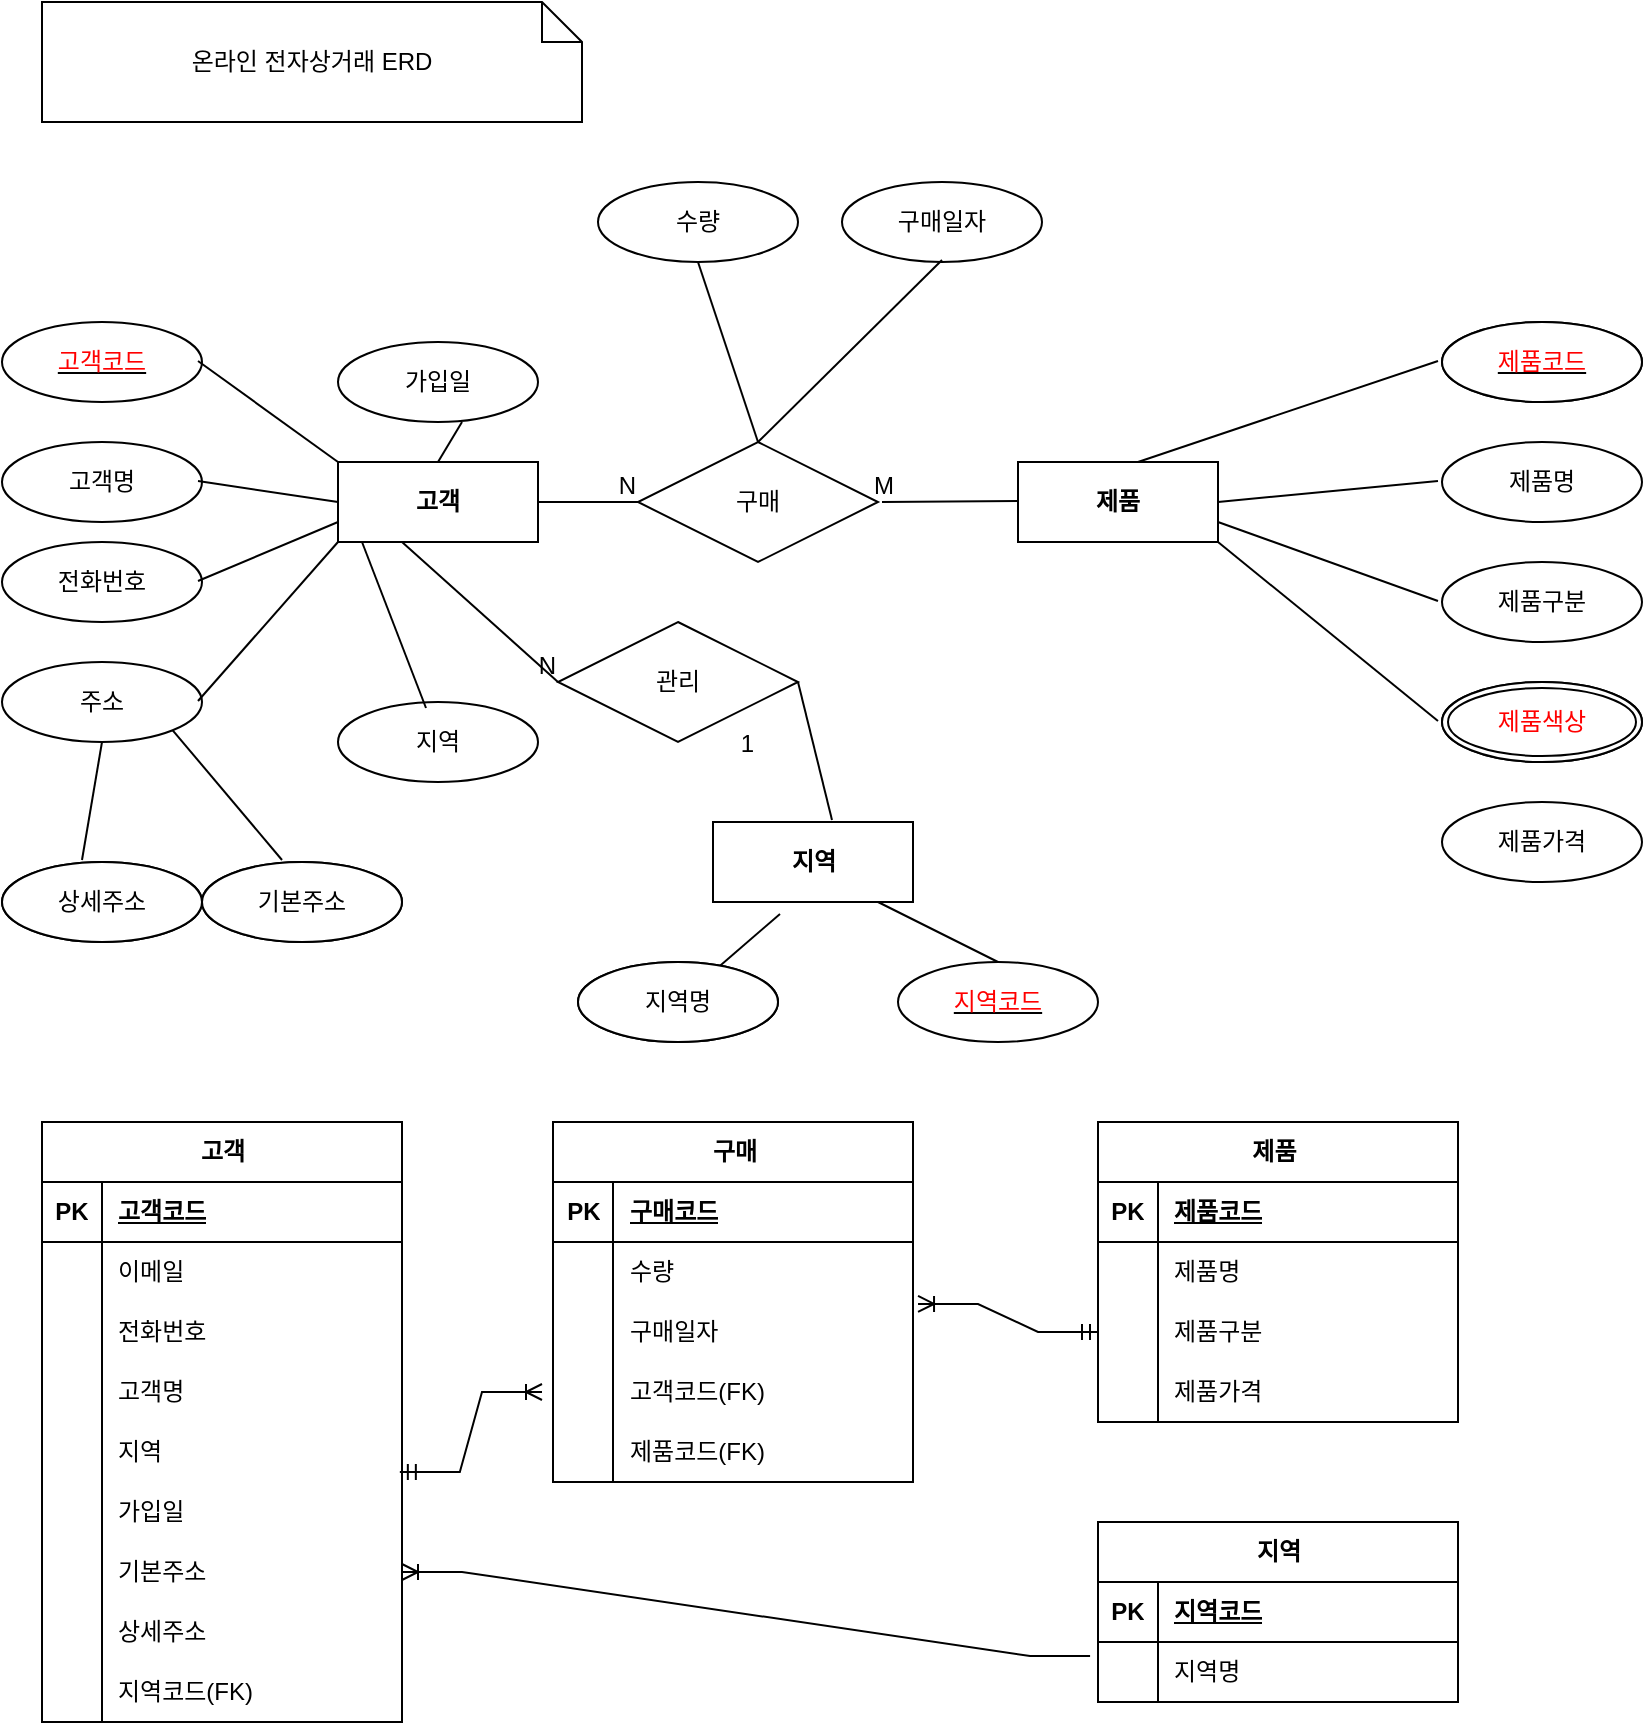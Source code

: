 <mxfile version="22.1.16" type="github">
  <diagram name="페이지-1" id="xG3aGmOnRSjGgeYICYWL">
    <mxGraphModel dx="859" dy="2429" grid="1" gridSize="10" guides="1" tooltips="1" connect="1" arrows="1" fold="1" page="1" pageScale="1" pageWidth="1169" pageHeight="1654" math="0" shadow="0">
      <root>
        <mxCell id="0" />
        <mxCell id="1" parent="0" />
        <mxCell id="t62t33syxWs0_3AeZaYj-1" value="&lt;font color=&quot;#ff0000&quot;&gt;고객코드&lt;/font&gt;" style="ellipse;whiteSpace=wrap;html=1;align=center;fontStyle=4;" parent="1" vertex="1">
          <mxGeometry width="100" height="40" as="geometry" />
        </mxCell>
        <mxCell id="t62t33syxWs0_3AeZaYj-2" value="&lt;b&gt;지역&lt;/b&gt;" style="whiteSpace=wrap;html=1;align=center;" parent="1" vertex="1">
          <mxGeometry x="355.5" y="250" width="100" height="40" as="geometry" />
        </mxCell>
        <mxCell id="t62t33syxWs0_3AeZaYj-3" value="&lt;b&gt;제품&lt;/b&gt;" style="whiteSpace=wrap;html=1;align=center;" parent="1" vertex="1">
          <mxGeometry x="508" y="70" width="100" height="40" as="geometry" />
        </mxCell>
        <mxCell id="t62t33syxWs0_3AeZaYj-4" value="&lt;b&gt;고객&lt;/b&gt;" style="whiteSpace=wrap;html=1;align=center;" parent="1" vertex="1">
          <mxGeometry x="168" y="70" width="100" height="40" as="geometry" />
        </mxCell>
        <mxCell id="t62t33syxWs0_3AeZaYj-5" value="고객명" style="ellipse;whiteSpace=wrap;html=1;align=center;" parent="1" vertex="1">
          <mxGeometry y="60" width="100" height="40" as="geometry" />
        </mxCell>
        <mxCell id="t62t33syxWs0_3AeZaYj-6" value="전화번호" style="ellipse;whiteSpace=wrap;html=1;align=center;" parent="1" vertex="1">
          <mxGeometry y="110" width="100" height="40" as="geometry" />
        </mxCell>
        <mxCell id="t62t33syxWs0_3AeZaYj-7" value="주소" style="ellipse;whiteSpace=wrap;html=1;align=center;" parent="1" vertex="1">
          <mxGeometry y="170" width="100" height="40" as="geometry" />
        </mxCell>
        <mxCell id="t62t33syxWs0_3AeZaYj-8" value="지역" style="ellipse;whiteSpace=wrap;html=1;align=center;" parent="1" vertex="1">
          <mxGeometry x="168" y="190" width="100" height="40" as="geometry" />
        </mxCell>
        <mxCell id="t62t33syxWs0_3AeZaYj-9" value="가입일" style="ellipse;whiteSpace=wrap;html=1;align=center;" parent="1" vertex="1">
          <mxGeometry x="168" y="10" width="100" height="40" as="geometry" />
        </mxCell>
        <mxCell id="t62t33syxWs0_3AeZaYj-10" value="" style="endArrow=none;html=1;rounded=0;entryX=0;entryY=0;entryDx=0;entryDy=0;" parent="1" target="t62t33syxWs0_3AeZaYj-4" edge="1">
          <mxGeometry relative="1" as="geometry">
            <mxPoint x="98" y="19.5" as="sourcePoint" />
            <mxPoint x="258" y="19.5" as="targetPoint" />
          </mxGeometry>
        </mxCell>
        <mxCell id="t62t33syxWs0_3AeZaYj-12" value="" style="endArrow=none;html=1;rounded=0;entryX=0.12;entryY=1;entryDx=0;entryDy=0;entryPerimeter=0;exitX=0.44;exitY=0.075;exitDx=0;exitDy=0;exitPerimeter=0;" parent="1" source="t62t33syxWs0_3AeZaYj-8" target="t62t33syxWs0_3AeZaYj-4" edge="1">
          <mxGeometry relative="1" as="geometry">
            <mxPoint x="98" y="239.5" as="sourcePoint" />
            <mxPoint x="258" y="239.5" as="targetPoint" />
          </mxGeometry>
        </mxCell>
        <mxCell id="t62t33syxWs0_3AeZaYj-13" value="" style="endArrow=none;html=1;rounded=0;entryX=0;entryY=1;entryDx=0;entryDy=0;" parent="1" target="t62t33syxWs0_3AeZaYj-4" edge="1">
          <mxGeometry relative="1" as="geometry">
            <mxPoint x="98" y="189.5" as="sourcePoint" />
            <mxPoint x="258" y="189.5" as="targetPoint" />
          </mxGeometry>
        </mxCell>
        <mxCell id="t62t33syxWs0_3AeZaYj-14" value="" style="endArrow=none;html=1;rounded=0;entryX=0;entryY=0.75;entryDx=0;entryDy=0;" parent="1" target="t62t33syxWs0_3AeZaYj-4" edge="1">
          <mxGeometry relative="1" as="geometry">
            <mxPoint x="98" y="129.5" as="sourcePoint" />
            <mxPoint x="258" y="129.5" as="targetPoint" />
          </mxGeometry>
        </mxCell>
        <mxCell id="t62t33syxWs0_3AeZaYj-15" value="" style="endArrow=none;html=1;rounded=0;entryX=0;entryY=0.5;entryDx=0;entryDy=0;" parent="1" target="t62t33syxWs0_3AeZaYj-4" edge="1">
          <mxGeometry relative="1" as="geometry">
            <mxPoint x="98" y="79.5" as="sourcePoint" />
            <mxPoint x="258" y="79.5" as="targetPoint" />
          </mxGeometry>
        </mxCell>
        <mxCell id="t62t33syxWs0_3AeZaYj-16" value="제품가격" style="ellipse;whiteSpace=wrap;html=1;align=center;" parent="1" vertex="1">
          <mxGeometry x="720" y="240" width="100" height="40" as="geometry" />
        </mxCell>
        <mxCell id="t62t33syxWs0_3AeZaYj-17" value="제품색상" style="ellipse;whiteSpace=wrap;html=1;align=center;" parent="1" vertex="1">
          <mxGeometry x="720" y="180" width="100" height="40" as="geometry" />
        </mxCell>
        <mxCell id="t62t33syxWs0_3AeZaYj-18" value="제품구분" style="ellipse;whiteSpace=wrap;html=1;align=center;" parent="1" vertex="1">
          <mxGeometry x="720" y="120" width="100" height="40" as="geometry" />
        </mxCell>
        <mxCell id="t62t33syxWs0_3AeZaYj-19" value="제품명" style="ellipse;whiteSpace=wrap;html=1;align=center;" parent="1" vertex="1">
          <mxGeometry x="720" y="60" width="100" height="40" as="geometry" />
        </mxCell>
        <mxCell id="t62t33syxWs0_3AeZaYj-20" value="제품코드&lt;span style=&quot;white-space: pre;&quot;&gt;&#x9;&lt;/span&gt;" style="ellipse;whiteSpace=wrap;html=1;align=center;" parent="1" vertex="1">
          <mxGeometry x="720" width="100" height="40" as="geometry" />
        </mxCell>
        <mxCell id="t62t33syxWs0_3AeZaYj-21" value="&lt;font color=&quot;#ff0000&quot;&gt;제품코드&lt;/font&gt;" style="ellipse;whiteSpace=wrap;html=1;align=center;fontStyle=4;" parent="1" vertex="1">
          <mxGeometry x="720" width="100" height="40" as="geometry" />
        </mxCell>
        <mxCell id="t62t33syxWs0_3AeZaYj-22" value="" style="endArrow=none;html=1;rounded=0;exitX=0.6;exitY=0;exitDx=0;exitDy=0;exitPerimeter=0;" parent="1" source="t62t33syxWs0_3AeZaYj-3" edge="1">
          <mxGeometry relative="1" as="geometry">
            <mxPoint x="558" y="19.5" as="sourcePoint" />
            <mxPoint x="718" y="19.5" as="targetPoint" />
          </mxGeometry>
        </mxCell>
        <mxCell id="t62t33syxWs0_3AeZaYj-24" value="" style="endArrow=none;html=1;rounded=0;exitX=1;exitY=1;exitDx=0;exitDy=0;" parent="1" source="t62t33syxWs0_3AeZaYj-3" edge="1">
          <mxGeometry relative="1" as="geometry">
            <mxPoint x="558" y="199.5" as="sourcePoint" />
            <mxPoint x="718" y="199.5" as="targetPoint" />
          </mxGeometry>
        </mxCell>
        <mxCell id="t62t33syxWs0_3AeZaYj-25" value="" style="endArrow=none;html=1;rounded=0;exitX=1;exitY=0.75;exitDx=0;exitDy=0;" parent="1" source="t62t33syxWs0_3AeZaYj-3" edge="1">
          <mxGeometry relative="1" as="geometry">
            <mxPoint x="558" y="139.5" as="sourcePoint" />
            <mxPoint x="718" y="139.5" as="targetPoint" />
          </mxGeometry>
        </mxCell>
        <mxCell id="t62t33syxWs0_3AeZaYj-26" value="" style="endArrow=none;html=1;rounded=0;exitX=1;exitY=0.5;exitDx=0;exitDy=0;" parent="1" source="t62t33syxWs0_3AeZaYj-3" edge="1">
          <mxGeometry relative="1" as="geometry">
            <mxPoint x="558" y="79.5" as="sourcePoint" />
            <mxPoint x="718" y="79.5" as="targetPoint" />
          </mxGeometry>
        </mxCell>
        <mxCell id="t62t33syxWs0_3AeZaYj-27" value="구매" style="shape=rhombus;perimeter=rhombusPerimeter;whiteSpace=wrap;html=1;align=center;" parent="1" vertex="1">
          <mxGeometry x="318" y="60" width="120" height="60" as="geometry" />
        </mxCell>
        <mxCell id="t62t33syxWs0_3AeZaYj-29" value="지역명" style="ellipse;whiteSpace=wrap;html=1;align=center;fontStyle=4;" parent="1" vertex="1">
          <mxGeometry x="288" y="320" width="100" height="40" as="geometry" />
        </mxCell>
        <mxCell id="t62t33syxWs0_3AeZaYj-30" value="&lt;font color=&quot;#ff0000&quot;&gt;지역코드&lt;/font&gt;" style="ellipse;whiteSpace=wrap;html=1;align=center;fontStyle=4;" parent="1" vertex="1">
          <mxGeometry x="448" y="320" width="100" height="40" as="geometry" />
        </mxCell>
        <mxCell id="t62t33syxWs0_3AeZaYj-31" value="" style="endArrow=none;html=1;rounded=0;entryX=0.335;entryY=1.15;entryDx=0;entryDy=0;entryPerimeter=0;" parent="1" source="t62t33syxWs0_3AeZaYj-29" target="t62t33syxWs0_3AeZaYj-2" edge="1">
          <mxGeometry relative="1" as="geometry">
            <mxPoint x="201.5" y="269.5" as="sourcePoint" />
            <mxPoint x="361.5" y="269.5" as="targetPoint" />
          </mxGeometry>
        </mxCell>
        <mxCell id="t62t33syxWs0_3AeZaYj-32" value="" style="endArrow=none;html=1;rounded=0;entryX=0.5;entryY=0;entryDx=0;entryDy=0;" parent="1" target="t62t33syxWs0_3AeZaYj-30" edge="1">
          <mxGeometry relative="1" as="geometry">
            <mxPoint x="438" y="290" as="sourcePoint" />
            <mxPoint x="463.5" y="338.5" as="targetPoint" />
          </mxGeometry>
        </mxCell>
        <mxCell id="t62t33syxWs0_3AeZaYj-33" value="Attribute" style="ellipse;whiteSpace=wrap;html=1;align=center;fontStyle=4;" parent="1" vertex="1">
          <mxGeometry x="100" y="270" width="100" height="40" as="geometry" />
        </mxCell>
        <mxCell id="t62t33syxWs0_3AeZaYj-34" value="Attribute" style="ellipse;whiteSpace=wrap;html=1;align=center;fontStyle=4;" parent="1" vertex="1">
          <mxGeometry y="270" width="100" height="40" as="geometry" />
        </mxCell>
        <mxCell id="t62t33syxWs0_3AeZaYj-35" value="" style="endArrow=none;html=1;rounded=0;entryX=0.5;entryY=1;entryDx=0;entryDy=0;" parent="1" target="t62t33syxWs0_3AeZaYj-7" edge="1">
          <mxGeometry relative="1" as="geometry">
            <mxPoint x="40" y="269" as="sourcePoint" />
            <mxPoint x="200" y="269" as="targetPoint" />
          </mxGeometry>
        </mxCell>
        <mxCell id="t62t33syxWs0_3AeZaYj-36" value="기본주소" style="ellipse;whiteSpace=wrap;html=1;align=center;" parent="1" vertex="1">
          <mxGeometry x="100" y="270" width="100" height="40" as="geometry" />
        </mxCell>
        <mxCell id="t62t33syxWs0_3AeZaYj-37" value="상세주소" style="ellipse;whiteSpace=wrap;html=1;align=center;" parent="1" vertex="1">
          <mxGeometry y="270" width="100" height="40" as="geometry" />
        </mxCell>
        <mxCell id="t62t33syxWs0_3AeZaYj-38" value="" style="endArrow=none;html=1;rounded=0;entryX=1;entryY=1;entryDx=0;entryDy=0;" parent="1" target="t62t33syxWs0_3AeZaYj-7" edge="1">
          <mxGeometry relative="1" as="geometry">
            <mxPoint x="140" y="269" as="sourcePoint" />
            <mxPoint x="90" y="220" as="targetPoint" />
          </mxGeometry>
        </mxCell>
        <mxCell id="t62t33syxWs0_3AeZaYj-39" value="" style="endArrow=none;html=1;rounded=0;exitX=0.5;exitY=0;exitDx=0;exitDy=0;" parent="1" source="t62t33syxWs0_3AeZaYj-4" edge="1">
          <mxGeometry relative="1" as="geometry">
            <mxPoint x="70" y="50" as="sourcePoint" />
            <mxPoint x="230" y="50" as="targetPoint" />
          </mxGeometry>
        </mxCell>
        <mxCell id="t62t33syxWs0_3AeZaYj-44" value="" style="endArrow=none;html=1;rounded=0;entryX=0;entryY=0.5;entryDx=0;entryDy=0;exitX=1;exitY=0.5;exitDx=0;exitDy=0;" parent="1" source="t62t33syxWs0_3AeZaYj-4" target="t62t33syxWs0_3AeZaYj-27" edge="1">
          <mxGeometry relative="1" as="geometry">
            <mxPoint x="247.5" y="70" as="sourcePoint" />
            <mxPoint x="355.5" y="70" as="targetPoint" />
          </mxGeometry>
        </mxCell>
        <mxCell id="t62t33syxWs0_3AeZaYj-45" value="N" style="resizable=0;html=1;whiteSpace=wrap;align=right;verticalAlign=bottom;" parent="t62t33syxWs0_3AeZaYj-44" connectable="0" vertex="1">
          <mxGeometry x="1" relative="1" as="geometry" />
        </mxCell>
        <mxCell id="t62t33syxWs0_3AeZaYj-46" value="" style="endArrow=none;html=1;rounded=0;" parent="1" edge="1">
          <mxGeometry relative="1" as="geometry">
            <mxPoint x="440" y="90" as="sourcePoint" />
            <mxPoint x="508" y="89.5" as="targetPoint" />
          </mxGeometry>
        </mxCell>
        <mxCell id="t62t33syxWs0_3AeZaYj-47" value="M" style="resizable=0;html=1;whiteSpace=wrap;align=right;verticalAlign=bottom;direction=west;" parent="t62t33syxWs0_3AeZaYj-46" connectable="0" vertex="1">
          <mxGeometry x="1" relative="1" as="geometry">
            <mxPoint x="-60" y="1" as="offset" />
          </mxGeometry>
        </mxCell>
        <mxCell id="t62t33syxWs0_3AeZaYj-48" value="&lt;font color=&quot;#ff0000&quot;&gt;제품색상&lt;/font&gt;" style="ellipse;shape=doubleEllipse;margin=3;whiteSpace=wrap;html=1;align=center;" parent="1" vertex="1">
          <mxGeometry x="720" y="180" width="100" height="40" as="geometry" />
        </mxCell>
        <mxCell id="t62t33syxWs0_3AeZaYj-49" value="관리" style="shape=rhombus;perimeter=rhombusPerimeter;whiteSpace=wrap;html=1;align=center;" parent="1" vertex="1">
          <mxGeometry x="278" y="150" width="120" height="60" as="geometry" />
        </mxCell>
        <mxCell id="t62t33syxWs0_3AeZaYj-50" value="" style="endArrow=none;html=1;rounded=0;entryX=0;entryY=0.5;entryDx=0;entryDy=0;" parent="1" target="t62t33syxWs0_3AeZaYj-49" edge="1">
          <mxGeometry relative="1" as="geometry">
            <mxPoint x="200" y="110" as="sourcePoint" />
            <mxPoint x="360" y="110" as="targetPoint" />
          </mxGeometry>
        </mxCell>
        <mxCell id="t62t33syxWs0_3AeZaYj-51" value="N" style="resizable=0;html=1;whiteSpace=wrap;align=right;verticalAlign=bottom;" parent="t62t33syxWs0_3AeZaYj-50" connectable="0" vertex="1">
          <mxGeometry x="1" relative="1" as="geometry" />
        </mxCell>
        <mxCell id="t62t33syxWs0_3AeZaYj-52" value="" style="endArrow=none;html=1;rounded=0;entryX=0.595;entryY=-0.025;entryDx=0;entryDy=0;entryPerimeter=0;exitX=1;exitY=0.5;exitDx=0;exitDy=0;" parent="1" source="t62t33syxWs0_3AeZaYj-49" target="t62t33syxWs0_3AeZaYj-2" edge="1">
          <mxGeometry relative="1" as="geometry">
            <mxPoint x="355.5" y="202" as="sourcePoint" />
            <mxPoint x="515.5" y="202" as="targetPoint" />
          </mxGeometry>
        </mxCell>
        <mxCell id="t62t33syxWs0_3AeZaYj-53" value="1" style="resizable=0;html=1;whiteSpace=wrap;align=right;verticalAlign=bottom;" parent="t62t33syxWs0_3AeZaYj-52" connectable="0" vertex="1">
          <mxGeometry x="1" relative="1" as="geometry">
            <mxPoint x="-37" y="-29" as="offset" />
          </mxGeometry>
        </mxCell>
        <mxCell id="t62t33syxWs0_3AeZaYj-55" value="구매일자" style="ellipse;whiteSpace=wrap;html=1;align=center;" parent="1" vertex="1">
          <mxGeometry x="420" y="-70" width="100" height="40" as="geometry" />
        </mxCell>
        <mxCell id="t62t33syxWs0_3AeZaYj-56" value="수량" style="ellipse;whiteSpace=wrap;html=1;align=center;" parent="1" vertex="1">
          <mxGeometry x="298" y="-70" width="100" height="40" as="geometry" />
        </mxCell>
        <mxCell id="t62t33syxWs0_3AeZaYj-57" value="" style="endArrow=none;html=1;rounded=0;entryX=0.5;entryY=0;entryDx=0;entryDy=0;" parent="1" target="t62t33syxWs0_3AeZaYj-27" edge="1">
          <mxGeometry relative="1" as="geometry">
            <mxPoint x="348" y="-30" as="sourcePoint" />
            <mxPoint x="508" y="-30" as="targetPoint" />
          </mxGeometry>
        </mxCell>
        <mxCell id="t62t33syxWs0_3AeZaYj-58" value="" style="endArrow=none;html=1;rounded=0;exitX=0.5;exitY=0;exitDx=0;exitDy=0;" parent="1" source="t62t33syxWs0_3AeZaYj-27" edge="1">
          <mxGeometry relative="1" as="geometry">
            <mxPoint x="310" y="-31" as="sourcePoint" />
            <mxPoint x="470" y="-31" as="targetPoint" />
          </mxGeometry>
        </mxCell>
        <mxCell id="t62t33syxWs0_3AeZaYj-59" value="지역명" style="ellipse;whiteSpace=wrap;html=1;align=center;" parent="1" vertex="1">
          <mxGeometry x="288" y="320" width="100" height="40" as="geometry" />
        </mxCell>
        <mxCell id="t62t33syxWs0_3AeZaYj-60" value="온라인 전자상거래 ERD" style="shape=note;size=20;whiteSpace=wrap;html=1;" parent="1" vertex="1">
          <mxGeometry x="20" y="-160" width="270" height="60" as="geometry" />
        </mxCell>
        <mxCell id="PYMybpWRJuNbqBoeFfPE-3" value="고객" style="shape=table;startSize=30;container=1;collapsible=1;childLayout=tableLayout;fixedRows=1;rowLines=0;fontStyle=1;align=center;resizeLast=1;html=1;" vertex="1" parent="1">
          <mxGeometry x="20" y="400" width="180" height="300" as="geometry" />
        </mxCell>
        <mxCell id="PYMybpWRJuNbqBoeFfPE-4" value="" style="shape=tableRow;horizontal=0;startSize=0;swimlaneHead=0;swimlaneBody=0;fillColor=none;collapsible=0;dropTarget=0;points=[[0,0.5],[1,0.5]];portConstraint=eastwest;top=0;left=0;right=0;bottom=1;" vertex="1" parent="PYMybpWRJuNbqBoeFfPE-3">
          <mxGeometry y="30" width="180" height="30" as="geometry" />
        </mxCell>
        <mxCell id="PYMybpWRJuNbqBoeFfPE-5" value="PK" style="shape=partialRectangle;connectable=0;fillColor=none;top=0;left=0;bottom=0;right=0;fontStyle=1;overflow=hidden;whiteSpace=wrap;html=1;" vertex="1" parent="PYMybpWRJuNbqBoeFfPE-4">
          <mxGeometry width="30" height="30" as="geometry">
            <mxRectangle width="30" height="30" as="alternateBounds" />
          </mxGeometry>
        </mxCell>
        <mxCell id="PYMybpWRJuNbqBoeFfPE-6" value="고객코드" style="shape=partialRectangle;connectable=0;fillColor=none;top=0;left=0;bottom=0;right=0;align=left;spacingLeft=6;fontStyle=5;overflow=hidden;whiteSpace=wrap;html=1;" vertex="1" parent="PYMybpWRJuNbqBoeFfPE-4">
          <mxGeometry x="30" width="150" height="30" as="geometry">
            <mxRectangle width="150" height="30" as="alternateBounds" />
          </mxGeometry>
        </mxCell>
        <mxCell id="PYMybpWRJuNbqBoeFfPE-7" value="" style="shape=tableRow;horizontal=0;startSize=0;swimlaneHead=0;swimlaneBody=0;fillColor=none;collapsible=0;dropTarget=0;points=[[0,0.5],[1,0.5]];portConstraint=eastwest;top=0;left=0;right=0;bottom=0;" vertex="1" parent="PYMybpWRJuNbqBoeFfPE-3">
          <mxGeometry y="60" width="180" height="30" as="geometry" />
        </mxCell>
        <mxCell id="PYMybpWRJuNbqBoeFfPE-8" value="" style="shape=partialRectangle;connectable=0;fillColor=none;top=0;left=0;bottom=0;right=0;editable=1;overflow=hidden;whiteSpace=wrap;html=1;" vertex="1" parent="PYMybpWRJuNbqBoeFfPE-7">
          <mxGeometry width="30" height="30" as="geometry">
            <mxRectangle width="30" height="30" as="alternateBounds" />
          </mxGeometry>
        </mxCell>
        <mxCell id="PYMybpWRJuNbqBoeFfPE-9" value="이메일&lt;span style=&quot;white-space: pre;&quot;&gt;&#x9;&lt;/span&gt;" style="shape=partialRectangle;connectable=0;fillColor=none;top=0;left=0;bottom=0;right=0;align=left;spacingLeft=6;overflow=hidden;whiteSpace=wrap;html=1;" vertex="1" parent="PYMybpWRJuNbqBoeFfPE-7">
          <mxGeometry x="30" width="150" height="30" as="geometry">
            <mxRectangle width="150" height="30" as="alternateBounds" />
          </mxGeometry>
        </mxCell>
        <mxCell id="PYMybpWRJuNbqBoeFfPE-10" value="" style="shape=tableRow;horizontal=0;startSize=0;swimlaneHead=0;swimlaneBody=0;fillColor=none;collapsible=0;dropTarget=0;points=[[0,0.5],[1,0.5]];portConstraint=eastwest;top=0;left=0;right=0;bottom=0;" vertex="1" parent="PYMybpWRJuNbqBoeFfPE-3">
          <mxGeometry y="90" width="180" height="30" as="geometry" />
        </mxCell>
        <mxCell id="PYMybpWRJuNbqBoeFfPE-11" value="" style="shape=partialRectangle;connectable=0;fillColor=none;top=0;left=0;bottom=0;right=0;editable=1;overflow=hidden;whiteSpace=wrap;html=1;" vertex="1" parent="PYMybpWRJuNbqBoeFfPE-10">
          <mxGeometry width="30" height="30" as="geometry">
            <mxRectangle width="30" height="30" as="alternateBounds" />
          </mxGeometry>
        </mxCell>
        <mxCell id="PYMybpWRJuNbqBoeFfPE-12" value="전화번호" style="shape=partialRectangle;connectable=0;fillColor=none;top=0;left=0;bottom=0;right=0;align=left;spacingLeft=6;overflow=hidden;whiteSpace=wrap;html=1;" vertex="1" parent="PYMybpWRJuNbqBoeFfPE-10">
          <mxGeometry x="30" width="150" height="30" as="geometry">
            <mxRectangle width="150" height="30" as="alternateBounds" />
          </mxGeometry>
        </mxCell>
        <mxCell id="PYMybpWRJuNbqBoeFfPE-13" value="" style="shape=tableRow;horizontal=0;startSize=0;swimlaneHead=0;swimlaneBody=0;fillColor=none;collapsible=0;dropTarget=0;points=[[0,0.5],[1,0.5]];portConstraint=eastwest;top=0;left=0;right=0;bottom=0;" vertex="1" parent="PYMybpWRJuNbqBoeFfPE-3">
          <mxGeometry y="120" width="180" height="30" as="geometry" />
        </mxCell>
        <mxCell id="PYMybpWRJuNbqBoeFfPE-14" value="" style="shape=partialRectangle;connectable=0;fillColor=none;top=0;left=0;bottom=0;right=0;editable=1;overflow=hidden;whiteSpace=wrap;html=1;" vertex="1" parent="PYMybpWRJuNbqBoeFfPE-13">
          <mxGeometry width="30" height="30" as="geometry">
            <mxRectangle width="30" height="30" as="alternateBounds" />
          </mxGeometry>
        </mxCell>
        <mxCell id="PYMybpWRJuNbqBoeFfPE-15" value="고객명" style="shape=partialRectangle;connectable=0;fillColor=none;top=0;left=0;bottom=0;right=0;align=left;spacingLeft=6;overflow=hidden;whiteSpace=wrap;html=1;" vertex="1" parent="PYMybpWRJuNbqBoeFfPE-13">
          <mxGeometry x="30" width="150" height="30" as="geometry">
            <mxRectangle width="150" height="30" as="alternateBounds" />
          </mxGeometry>
        </mxCell>
        <mxCell id="PYMybpWRJuNbqBoeFfPE-16" value="" style="shape=tableRow;horizontal=0;startSize=0;swimlaneHead=0;swimlaneBody=0;fillColor=none;collapsible=0;dropTarget=0;points=[[0,0.5],[1,0.5]];portConstraint=eastwest;top=0;left=0;right=0;bottom=0;" vertex="1" parent="PYMybpWRJuNbqBoeFfPE-3">
          <mxGeometry y="150" width="180" height="30" as="geometry" />
        </mxCell>
        <mxCell id="PYMybpWRJuNbqBoeFfPE-17" value="" style="shape=partialRectangle;connectable=0;fillColor=none;top=0;left=0;bottom=0;right=0;editable=1;overflow=hidden;whiteSpace=wrap;html=1;" vertex="1" parent="PYMybpWRJuNbqBoeFfPE-16">
          <mxGeometry width="30" height="30" as="geometry">
            <mxRectangle width="30" height="30" as="alternateBounds" />
          </mxGeometry>
        </mxCell>
        <mxCell id="PYMybpWRJuNbqBoeFfPE-18" value="지역" style="shape=partialRectangle;connectable=0;fillColor=none;top=0;left=0;bottom=0;right=0;align=left;spacingLeft=6;overflow=hidden;whiteSpace=wrap;html=1;" vertex="1" parent="PYMybpWRJuNbqBoeFfPE-16">
          <mxGeometry x="30" width="150" height="30" as="geometry">
            <mxRectangle width="150" height="30" as="alternateBounds" />
          </mxGeometry>
        </mxCell>
        <mxCell id="PYMybpWRJuNbqBoeFfPE-19" value="" style="shape=tableRow;horizontal=0;startSize=0;swimlaneHead=0;swimlaneBody=0;fillColor=none;collapsible=0;dropTarget=0;points=[[0,0.5],[1,0.5]];portConstraint=eastwest;top=0;left=0;right=0;bottom=0;" vertex="1" parent="PYMybpWRJuNbqBoeFfPE-3">
          <mxGeometry y="180" width="180" height="30" as="geometry" />
        </mxCell>
        <mxCell id="PYMybpWRJuNbqBoeFfPE-20" value="" style="shape=partialRectangle;connectable=0;fillColor=none;top=0;left=0;bottom=0;right=0;editable=1;overflow=hidden;whiteSpace=wrap;html=1;" vertex="1" parent="PYMybpWRJuNbqBoeFfPE-19">
          <mxGeometry width="30" height="30" as="geometry">
            <mxRectangle width="30" height="30" as="alternateBounds" />
          </mxGeometry>
        </mxCell>
        <mxCell id="PYMybpWRJuNbqBoeFfPE-21" value="가입일" style="shape=partialRectangle;connectable=0;fillColor=none;top=0;left=0;bottom=0;right=0;align=left;spacingLeft=6;overflow=hidden;whiteSpace=wrap;html=1;" vertex="1" parent="PYMybpWRJuNbqBoeFfPE-19">
          <mxGeometry x="30" width="150" height="30" as="geometry">
            <mxRectangle width="150" height="30" as="alternateBounds" />
          </mxGeometry>
        </mxCell>
        <mxCell id="PYMybpWRJuNbqBoeFfPE-22" value="" style="shape=tableRow;horizontal=0;startSize=0;swimlaneHead=0;swimlaneBody=0;fillColor=none;collapsible=0;dropTarget=0;points=[[0,0.5],[1,0.5]];portConstraint=eastwest;top=0;left=0;right=0;bottom=0;" vertex="1" parent="PYMybpWRJuNbqBoeFfPE-3">
          <mxGeometry y="210" width="180" height="30" as="geometry" />
        </mxCell>
        <mxCell id="PYMybpWRJuNbqBoeFfPE-23" value="" style="shape=partialRectangle;connectable=0;fillColor=none;top=0;left=0;bottom=0;right=0;editable=1;overflow=hidden;whiteSpace=wrap;html=1;" vertex="1" parent="PYMybpWRJuNbqBoeFfPE-22">
          <mxGeometry width="30" height="30" as="geometry">
            <mxRectangle width="30" height="30" as="alternateBounds" />
          </mxGeometry>
        </mxCell>
        <mxCell id="PYMybpWRJuNbqBoeFfPE-24" value="기본주소" style="shape=partialRectangle;connectable=0;fillColor=none;top=0;left=0;bottom=0;right=0;align=left;spacingLeft=6;overflow=hidden;whiteSpace=wrap;html=1;" vertex="1" parent="PYMybpWRJuNbqBoeFfPE-22">
          <mxGeometry x="30" width="150" height="30" as="geometry">
            <mxRectangle width="150" height="30" as="alternateBounds" />
          </mxGeometry>
        </mxCell>
        <mxCell id="PYMybpWRJuNbqBoeFfPE-25" value="" style="shape=tableRow;horizontal=0;startSize=0;swimlaneHead=0;swimlaneBody=0;fillColor=none;collapsible=0;dropTarget=0;points=[[0,0.5],[1,0.5]];portConstraint=eastwest;top=0;left=0;right=0;bottom=0;" vertex="1" parent="PYMybpWRJuNbqBoeFfPE-3">
          <mxGeometry y="240" width="180" height="30" as="geometry" />
        </mxCell>
        <mxCell id="PYMybpWRJuNbqBoeFfPE-26" value="" style="shape=partialRectangle;connectable=0;fillColor=none;top=0;left=0;bottom=0;right=0;editable=1;overflow=hidden;whiteSpace=wrap;html=1;" vertex="1" parent="PYMybpWRJuNbqBoeFfPE-25">
          <mxGeometry width="30" height="30" as="geometry">
            <mxRectangle width="30" height="30" as="alternateBounds" />
          </mxGeometry>
        </mxCell>
        <mxCell id="PYMybpWRJuNbqBoeFfPE-27" value="상세주소" style="shape=partialRectangle;connectable=0;fillColor=none;top=0;left=0;bottom=0;right=0;align=left;spacingLeft=6;overflow=hidden;whiteSpace=wrap;html=1;" vertex="1" parent="PYMybpWRJuNbqBoeFfPE-25">
          <mxGeometry x="30" width="150" height="30" as="geometry">
            <mxRectangle width="150" height="30" as="alternateBounds" />
          </mxGeometry>
        </mxCell>
        <mxCell id="PYMybpWRJuNbqBoeFfPE-93" value="" style="shape=tableRow;horizontal=0;startSize=0;swimlaneHead=0;swimlaneBody=0;fillColor=none;collapsible=0;dropTarget=0;points=[[0,0.5],[1,0.5]];portConstraint=eastwest;top=0;left=0;right=0;bottom=0;" vertex="1" parent="PYMybpWRJuNbqBoeFfPE-3">
          <mxGeometry y="270" width="180" height="30" as="geometry" />
        </mxCell>
        <mxCell id="PYMybpWRJuNbqBoeFfPE-94" value="" style="shape=partialRectangle;connectable=0;fillColor=none;top=0;left=0;bottom=0;right=0;editable=1;overflow=hidden;whiteSpace=wrap;html=1;" vertex="1" parent="PYMybpWRJuNbqBoeFfPE-93">
          <mxGeometry width="30" height="30" as="geometry">
            <mxRectangle width="30" height="30" as="alternateBounds" />
          </mxGeometry>
        </mxCell>
        <mxCell id="PYMybpWRJuNbqBoeFfPE-95" value="지역코드(FK)" style="shape=partialRectangle;connectable=0;fillColor=none;top=0;left=0;bottom=0;right=0;align=left;spacingLeft=6;overflow=hidden;whiteSpace=wrap;html=1;" vertex="1" parent="PYMybpWRJuNbqBoeFfPE-93">
          <mxGeometry x="30" width="150" height="30" as="geometry">
            <mxRectangle width="150" height="30" as="alternateBounds" />
          </mxGeometry>
        </mxCell>
        <mxCell id="PYMybpWRJuNbqBoeFfPE-97" value="" style="edgeStyle=entityRelationEdgeStyle;fontSize=12;html=1;endArrow=ERoneToMany;startArrow=ERmandOne;rounded=0;exitX=0.994;exitY=0.833;exitDx=0;exitDy=0;exitPerimeter=0;" edge="1" parent="PYMybpWRJuNbqBoeFfPE-3" source="PYMybpWRJuNbqBoeFfPE-16">
          <mxGeometry width="100" height="100" relative="1" as="geometry">
            <mxPoint x="148" y="155" as="sourcePoint" />
            <mxPoint x="250" y="135" as="targetPoint" />
            <Array as="points">
              <mxPoint x="210" y="120" />
              <mxPoint x="220" y="140" />
            </Array>
          </mxGeometry>
        </mxCell>
        <mxCell id="PYMybpWRJuNbqBoeFfPE-41" value="제품&lt;span style=&quot;white-space: pre;&quot;&gt;&#x9;&lt;/span&gt;" style="shape=table;startSize=30;container=1;collapsible=1;childLayout=tableLayout;fixedRows=1;rowLines=0;fontStyle=1;align=center;resizeLast=1;html=1;" vertex="1" parent="1">
          <mxGeometry x="548" y="400" width="180" height="150" as="geometry" />
        </mxCell>
        <mxCell id="PYMybpWRJuNbqBoeFfPE-42" value="" style="shape=tableRow;horizontal=0;startSize=0;swimlaneHead=0;swimlaneBody=0;fillColor=none;collapsible=0;dropTarget=0;points=[[0,0.5],[1,0.5]];portConstraint=eastwest;top=0;left=0;right=0;bottom=1;" vertex="1" parent="PYMybpWRJuNbqBoeFfPE-41">
          <mxGeometry y="30" width="180" height="30" as="geometry" />
        </mxCell>
        <mxCell id="PYMybpWRJuNbqBoeFfPE-43" value="PK" style="shape=partialRectangle;connectable=0;fillColor=none;top=0;left=0;bottom=0;right=0;fontStyle=1;overflow=hidden;whiteSpace=wrap;html=1;" vertex="1" parent="PYMybpWRJuNbqBoeFfPE-42">
          <mxGeometry width="30" height="30" as="geometry">
            <mxRectangle width="30" height="30" as="alternateBounds" />
          </mxGeometry>
        </mxCell>
        <mxCell id="PYMybpWRJuNbqBoeFfPE-44" value="제품코드" style="shape=partialRectangle;connectable=0;fillColor=none;top=0;left=0;bottom=0;right=0;align=left;spacingLeft=6;fontStyle=5;overflow=hidden;whiteSpace=wrap;html=1;" vertex="1" parent="PYMybpWRJuNbqBoeFfPE-42">
          <mxGeometry x="30" width="150" height="30" as="geometry">
            <mxRectangle width="150" height="30" as="alternateBounds" />
          </mxGeometry>
        </mxCell>
        <mxCell id="PYMybpWRJuNbqBoeFfPE-45" value="" style="shape=tableRow;horizontal=0;startSize=0;swimlaneHead=0;swimlaneBody=0;fillColor=none;collapsible=0;dropTarget=0;points=[[0,0.5],[1,0.5]];portConstraint=eastwest;top=0;left=0;right=0;bottom=0;" vertex="1" parent="PYMybpWRJuNbqBoeFfPE-41">
          <mxGeometry y="60" width="180" height="30" as="geometry" />
        </mxCell>
        <mxCell id="PYMybpWRJuNbqBoeFfPE-46" value="" style="shape=partialRectangle;connectable=0;fillColor=none;top=0;left=0;bottom=0;right=0;editable=1;overflow=hidden;whiteSpace=wrap;html=1;" vertex="1" parent="PYMybpWRJuNbqBoeFfPE-45">
          <mxGeometry width="30" height="30" as="geometry">
            <mxRectangle width="30" height="30" as="alternateBounds" />
          </mxGeometry>
        </mxCell>
        <mxCell id="PYMybpWRJuNbqBoeFfPE-47" value="제품명" style="shape=partialRectangle;connectable=0;fillColor=none;top=0;left=0;bottom=0;right=0;align=left;spacingLeft=6;overflow=hidden;whiteSpace=wrap;html=1;" vertex="1" parent="PYMybpWRJuNbqBoeFfPE-45">
          <mxGeometry x="30" width="150" height="30" as="geometry">
            <mxRectangle width="150" height="30" as="alternateBounds" />
          </mxGeometry>
        </mxCell>
        <mxCell id="PYMybpWRJuNbqBoeFfPE-48" value="" style="shape=tableRow;horizontal=0;startSize=0;swimlaneHead=0;swimlaneBody=0;fillColor=none;collapsible=0;dropTarget=0;points=[[0,0.5],[1,0.5]];portConstraint=eastwest;top=0;left=0;right=0;bottom=0;" vertex="1" parent="PYMybpWRJuNbqBoeFfPE-41">
          <mxGeometry y="90" width="180" height="30" as="geometry" />
        </mxCell>
        <mxCell id="PYMybpWRJuNbqBoeFfPE-49" value="" style="shape=partialRectangle;connectable=0;fillColor=none;top=0;left=0;bottom=0;right=0;editable=1;overflow=hidden;whiteSpace=wrap;html=1;" vertex="1" parent="PYMybpWRJuNbqBoeFfPE-48">
          <mxGeometry width="30" height="30" as="geometry">
            <mxRectangle width="30" height="30" as="alternateBounds" />
          </mxGeometry>
        </mxCell>
        <mxCell id="PYMybpWRJuNbqBoeFfPE-50" value="제품구분" style="shape=partialRectangle;connectable=0;fillColor=none;top=0;left=0;bottom=0;right=0;align=left;spacingLeft=6;overflow=hidden;whiteSpace=wrap;html=1;" vertex="1" parent="PYMybpWRJuNbqBoeFfPE-48">
          <mxGeometry x="30" width="150" height="30" as="geometry">
            <mxRectangle width="150" height="30" as="alternateBounds" />
          </mxGeometry>
        </mxCell>
        <mxCell id="PYMybpWRJuNbqBoeFfPE-51" value="" style="shape=tableRow;horizontal=0;startSize=0;swimlaneHead=0;swimlaneBody=0;fillColor=none;collapsible=0;dropTarget=0;points=[[0,0.5],[1,0.5]];portConstraint=eastwest;top=0;left=0;right=0;bottom=0;" vertex="1" parent="PYMybpWRJuNbqBoeFfPE-41">
          <mxGeometry y="120" width="180" height="30" as="geometry" />
        </mxCell>
        <mxCell id="PYMybpWRJuNbqBoeFfPE-52" value="" style="shape=partialRectangle;connectable=0;fillColor=none;top=0;left=0;bottom=0;right=0;editable=1;overflow=hidden;whiteSpace=wrap;html=1;" vertex="1" parent="PYMybpWRJuNbqBoeFfPE-51">
          <mxGeometry width="30" height="30" as="geometry">
            <mxRectangle width="30" height="30" as="alternateBounds" />
          </mxGeometry>
        </mxCell>
        <mxCell id="PYMybpWRJuNbqBoeFfPE-53" value="제품가격" style="shape=partialRectangle;connectable=0;fillColor=none;top=0;left=0;bottom=0;right=0;align=left;spacingLeft=6;overflow=hidden;whiteSpace=wrap;html=1;" vertex="1" parent="PYMybpWRJuNbqBoeFfPE-51">
          <mxGeometry x="30" width="150" height="30" as="geometry">
            <mxRectangle width="150" height="30" as="alternateBounds" />
          </mxGeometry>
        </mxCell>
        <mxCell id="PYMybpWRJuNbqBoeFfPE-57" value="지역" style="shape=table;startSize=30;container=1;collapsible=1;childLayout=tableLayout;fixedRows=1;rowLines=0;fontStyle=1;align=center;resizeLast=1;html=1;" vertex="1" parent="1">
          <mxGeometry x="548" y="600" width="180" height="90" as="geometry" />
        </mxCell>
        <mxCell id="PYMybpWRJuNbqBoeFfPE-58" value="" style="shape=tableRow;horizontal=0;startSize=0;swimlaneHead=0;swimlaneBody=0;fillColor=none;collapsible=0;dropTarget=0;points=[[0,0.5],[1,0.5]];portConstraint=eastwest;top=0;left=0;right=0;bottom=1;" vertex="1" parent="PYMybpWRJuNbqBoeFfPE-57">
          <mxGeometry y="30" width="180" height="30" as="geometry" />
        </mxCell>
        <mxCell id="PYMybpWRJuNbqBoeFfPE-59" value="PK" style="shape=partialRectangle;connectable=0;fillColor=none;top=0;left=0;bottom=0;right=0;fontStyle=1;overflow=hidden;whiteSpace=wrap;html=1;" vertex="1" parent="PYMybpWRJuNbqBoeFfPE-58">
          <mxGeometry width="30" height="30" as="geometry">
            <mxRectangle width="30" height="30" as="alternateBounds" />
          </mxGeometry>
        </mxCell>
        <mxCell id="PYMybpWRJuNbqBoeFfPE-60" value="지역코드" style="shape=partialRectangle;connectable=0;fillColor=none;top=0;left=0;bottom=0;right=0;align=left;spacingLeft=6;fontStyle=5;overflow=hidden;whiteSpace=wrap;html=1;" vertex="1" parent="PYMybpWRJuNbqBoeFfPE-58">
          <mxGeometry x="30" width="150" height="30" as="geometry">
            <mxRectangle width="150" height="30" as="alternateBounds" />
          </mxGeometry>
        </mxCell>
        <mxCell id="PYMybpWRJuNbqBoeFfPE-61" value="" style="shape=tableRow;horizontal=0;startSize=0;swimlaneHead=0;swimlaneBody=0;fillColor=none;collapsible=0;dropTarget=0;points=[[0,0.5],[1,0.5]];portConstraint=eastwest;top=0;left=0;right=0;bottom=0;" vertex="1" parent="PYMybpWRJuNbqBoeFfPE-57">
          <mxGeometry y="60" width="180" height="30" as="geometry" />
        </mxCell>
        <mxCell id="PYMybpWRJuNbqBoeFfPE-62" value="" style="shape=partialRectangle;connectable=0;fillColor=none;top=0;left=0;bottom=0;right=0;editable=1;overflow=hidden;whiteSpace=wrap;html=1;" vertex="1" parent="PYMybpWRJuNbqBoeFfPE-61">
          <mxGeometry width="30" height="30" as="geometry">
            <mxRectangle width="30" height="30" as="alternateBounds" />
          </mxGeometry>
        </mxCell>
        <mxCell id="PYMybpWRJuNbqBoeFfPE-63" value="지역명" style="shape=partialRectangle;connectable=0;fillColor=none;top=0;left=0;bottom=0;right=0;align=left;spacingLeft=6;overflow=hidden;whiteSpace=wrap;html=1;" vertex="1" parent="PYMybpWRJuNbqBoeFfPE-61">
          <mxGeometry x="30" width="150" height="30" as="geometry">
            <mxRectangle width="150" height="30" as="alternateBounds" />
          </mxGeometry>
        </mxCell>
        <mxCell id="PYMybpWRJuNbqBoeFfPE-71" value="구매" style="shape=table;startSize=30;container=1;collapsible=1;childLayout=tableLayout;fixedRows=1;rowLines=0;fontStyle=1;align=center;resizeLast=1;html=1;" vertex="1" parent="1">
          <mxGeometry x="275.5" y="400" width="180" height="180" as="geometry" />
        </mxCell>
        <mxCell id="PYMybpWRJuNbqBoeFfPE-72" value="" style="shape=tableRow;horizontal=0;startSize=0;swimlaneHead=0;swimlaneBody=0;fillColor=none;collapsible=0;dropTarget=0;points=[[0,0.5],[1,0.5]];portConstraint=eastwest;top=0;left=0;right=0;bottom=1;" vertex="1" parent="PYMybpWRJuNbqBoeFfPE-71">
          <mxGeometry y="30" width="180" height="30" as="geometry" />
        </mxCell>
        <mxCell id="PYMybpWRJuNbqBoeFfPE-73" value="PK" style="shape=partialRectangle;connectable=0;fillColor=none;top=0;left=0;bottom=0;right=0;fontStyle=1;overflow=hidden;whiteSpace=wrap;html=1;" vertex="1" parent="PYMybpWRJuNbqBoeFfPE-72">
          <mxGeometry width="30" height="30" as="geometry">
            <mxRectangle width="30" height="30" as="alternateBounds" />
          </mxGeometry>
        </mxCell>
        <mxCell id="PYMybpWRJuNbqBoeFfPE-74" value="구매코드" style="shape=partialRectangle;connectable=0;fillColor=none;top=0;left=0;bottom=0;right=0;align=left;spacingLeft=6;fontStyle=5;overflow=hidden;whiteSpace=wrap;html=1;" vertex="1" parent="PYMybpWRJuNbqBoeFfPE-72">
          <mxGeometry x="30" width="150" height="30" as="geometry">
            <mxRectangle width="150" height="30" as="alternateBounds" />
          </mxGeometry>
        </mxCell>
        <mxCell id="PYMybpWRJuNbqBoeFfPE-75" value="" style="shape=tableRow;horizontal=0;startSize=0;swimlaneHead=0;swimlaneBody=0;fillColor=none;collapsible=0;dropTarget=0;points=[[0,0.5],[1,0.5]];portConstraint=eastwest;top=0;left=0;right=0;bottom=0;" vertex="1" parent="PYMybpWRJuNbqBoeFfPE-71">
          <mxGeometry y="60" width="180" height="30" as="geometry" />
        </mxCell>
        <mxCell id="PYMybpWRJuNbqBoeFfPE-76" value="" style="shape=partialRectangle;connectable=0;fillColor=none;top=0;left=0;bottom=0;right=0;editable=1;overflow=hidden;whiteSpace=wrap;html=1;" vertex="1" parent="PYMybpWRJuNbqBoeFfPE-75">
          <mxGeometry width="30" height="30" as="geometry">
            <mxRectangle width="30" height="30" as="alternateBounds" />
          </mxGeometry>
        </mxCell>
        <mxCell id="PYMybpWRJuNbqBoeFfPE-77" value="수량" style="shape=partialRectangle;connectable=0;fillColor=none;top=0;left=0;bottom=0;right=0;align=left;spacingLeft=6;overflow=hidden;whiteSpace=wrap;html=1;" vertex="1" parent="PYMybpWRJuNbqBoeFfPE-75">
          <mxGeometry x="30" width="150" height="30" as="geometry">
            <mxRectangle width="150" height="30" as="alternateBounds" />
          </mxGeometry>
        </mxCell>
        <mxCell id="PYMybpWRJuNbqBoeFfPE-78" value="" style="shape=tableRow;horizontal=0;startSize=0;swimlaneHead=0;swimlaneBody=0;fillColor=none;collapsible=0;dropTarget=0;points=[[0,0.5],[1,0.5]];portConstraint=eastwest;top=0;left=0;right=0;bottom=0;" vertex="1" parent="PYMybpWRJuNbqBoeFfPE-71">
          <mxGeometry y="90" width="180" height="30" as="geometry" />
        </mxCell>
        <mxCell id="PYMybpWRJuNbqBoeFfPE-79" value="" style="shape=partialRectangle;connectable=0;fillColor=none;top=0;left=0;bottom=0;right=0;editable=1;overflow=hidden;whiteSpace=wrap;html=1;" vertex="1" parent="PYMybpWRJuNbqBoeFfPE-78">
          <mxGeometry width="30" height="30" as="geometry">
            <mxRectangle width="30" height="30" as="alternateBounds" />
          </mxGeometry>
        </mxCell>
        <mxCell id="PYMybpWRJuNbqBoeFfPE-80" value="구매일자" style="shape=partialRectangle;connectable=0;fillColor=none;top=0;left=0;bottom=0;right=0;align=left;spacingLeft=6;overflow=hidden;whiteSpace=wrap;html=1;" vertex="1" parent="PYMybpWRJuNbqBoeFfPE-78">
          <mxGeometry x="30" width="150" height="30" as="geometry">
            <mxRectangle width="150" height="30" as="alternateBounds" />
          </mxGeometry>
        </mxCell>
        <mxCell id="PYMybpWRJuNbqBoeFfPE-87" value="" style="shape=tableRow;horizontal=0;startSize=0;swimlaneHead=0;swimlaneBody=0;fillColor=none;collapsible=0;dropTarget=0;points=[[0,0.5],[1,0.5]];portConstraint=eastwest;top=0;left=0;right=0;bottom=0;" vertex="1" parent="PYMybpWRJuNbqBoeFfPE-71">
          <mxGeometry y="120" width="180" height="30" as="geometry" />
        </mxCell>
        <mxCell id="PYMybpWRJuNbqBoeFfPE-88" value="" style="shape=partialRectangle;connectable=0;fillColor=none;top=0;left=0;bottom=0;right=0;editable=1;overflow=hidden;whiteSpace=wrap;html=1;" vertex="1" parent="PYMybpWRJuNbqBoeFfPE-87">
          <mxGeometry width="30" height="30" as="geometry">
            <mxRectangle width="30" height="30" as="alternateBounds" />
          </mxGeometry>
        </mxCell>
        <mxCell id="PYMybpWRJuNbqBoeFfPE-89" value="고객코드(FK)" style="shape=partialRectangle;connectable=0;fillColor=none;top=0;left=0;bottom=0;right=0;align=left;spacingLeft=6;overflow=hidden;whiteSpace=wrap;html=1;" vertex="1" parent="PYMybpWRJuNbqBoeFfPE-87">
          <mxGeometry x="30" width="150" height="30" as="geometry">
            <mxRectangle width="150" height="30" as="alternateBounds" />
          </mxGeometry>
        </mxCell>
        <mxCell id="PYMybpWRJuNbqBoeFfPE-90" value="" style="shape=tableRow;horizontal=0;startSize=0;swimlaneHead=0;swimlaneBody=0;fillColor=none;collapsible=0;dropTarget=0;points=[[0,0.5],[1,0.5]];portConstraint=eastwest;top=0;left=0;right=0;bottom=0;" vertex="1" parent="PYMybpWRJuNbqBoeFfPE-71">
          <mxGeometry y="150" width="180" height="30" as="geometry" />
        </mxCell>
        <mxCell id="PYMybpWRJuNbqBoeFfPE-91" value="" style="shape=partialRectangle;connectable=0;fillColor=none;top=0;left=0;bottom=0;right=0;editable=1;overflow=hidden;whiteSpace=wrap;html=1;" vertex="1" parent="PYMybpWRJuNbqBoeFfPE-90">
          <mxGeometry width="30" height="30" as="geometry">
            <mxRectangle width="30" height="30" as="alternateBounds" />
          </mxGeometry>
        </mxCell>
        <mxCell id="PYMybpWRJuNbqBoeFfPE-92" value="제품코드(FK)" style="shape=partialRectangle;connectable=0;fillColor=none;top=0;left=0;bottom=0;right=0;align=left;spacingLeft=6;overflow=hidden;whiteSpace=wrap;html=1;" vertex="1" parent="PYMybpWRJuNbqBoeFfPE-90">
          <mxGeometry x="30" width="150" height="30" as="geometry">
            <mxRectangle width="150" height="30" as="alternateBounds" />
          </mxGeometry>
        </mxCell>
        <mxCell id="PYMybpWRJuNbqBoeFfPE-96" value="" style="edgeStyle=entityRelationEdgeStyle;fontSize=12;html=1;endArrow=ERoneToMany;rounded=0;entryX=1;entryY=0.5;entryDx=0;entryDy=0;exitX=-0.022;exitY=0.233;exitDx=0;exitDy=0;exitPerimeter=0;" edge="1" parent="1" source="PYMybpWRJuNbqBoeFfPE-61" target="PYMybpWRJuNbqBoeFfPE-22">
          <mxGeometry width="100" height="100" relative="1" as="geometry">
            <mxPoint x="188" y="780" as="sourcePoint" />
            <mxPoint x="288" y="680" as="targetPoint" />
          </mxGeometry>
        </mxCell>
        <mxCell id="PYMybpWRJuNbqBoeFfPE-98" value="" style="edgeStyle=entityRelationEdgeStyle;fontSize=12;html=1;endArrow=ERoneToMany;startArrow=ERmandOne;rounded=0;entryX=1.014;entryY=0.033;entryDx=0;entryDy=0;entryPerimeter=0;exitX=0;exitY=0.5;exitDx=0;exitDy=0;" edge="1" parent="1" source="PYMybpWRJuNbqBoeFfPE-48" target="PYMybpWRJuNbqBoeFfPE-78">
          <mxGeometry width="100" height="100" relative="1" as="geometry">
            <mxPoint x="490" y="690" as="sourcePoint" />
            <mxPoint x="590" y="590" as="targetPoint" />
          </mxGeometry>
        </mxCell>
      </root>
    </mxGraphModel>
  </diagram>
</mxfile>
